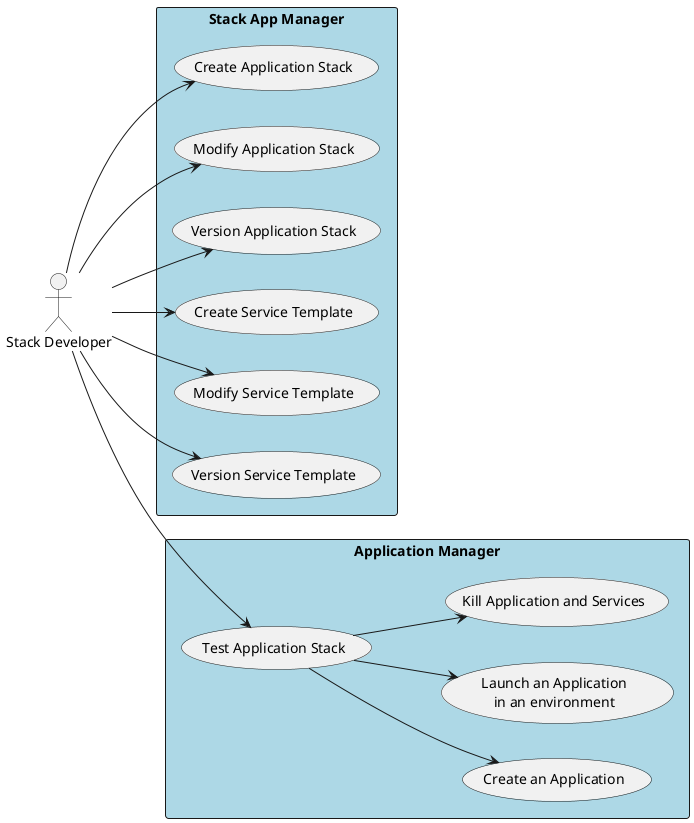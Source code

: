 @startuml
left to right direction

:Stack Developer: as Admin

rectangle "Stack App Manager" #lightblue {
  Admin --> (Create Application Stack)
  Admin --> (Modify Application Stack)
  Admin --> (Version Application Stack)
  Admin --> (Create Service Template)
  Admin --> (Modify Service Template)
  Admin --> (Version Service Template)
}

rectangle "Application Manager" #lightblue  {
  Admin --> (Test Application Stack)
  (Test Application Stack) --> (Create an Application)
  (Test Application Stack) --> (Launch an Application\nin an environment)
  (Test Application Stack) --> (Kill Application and Services)
}

@enduml
